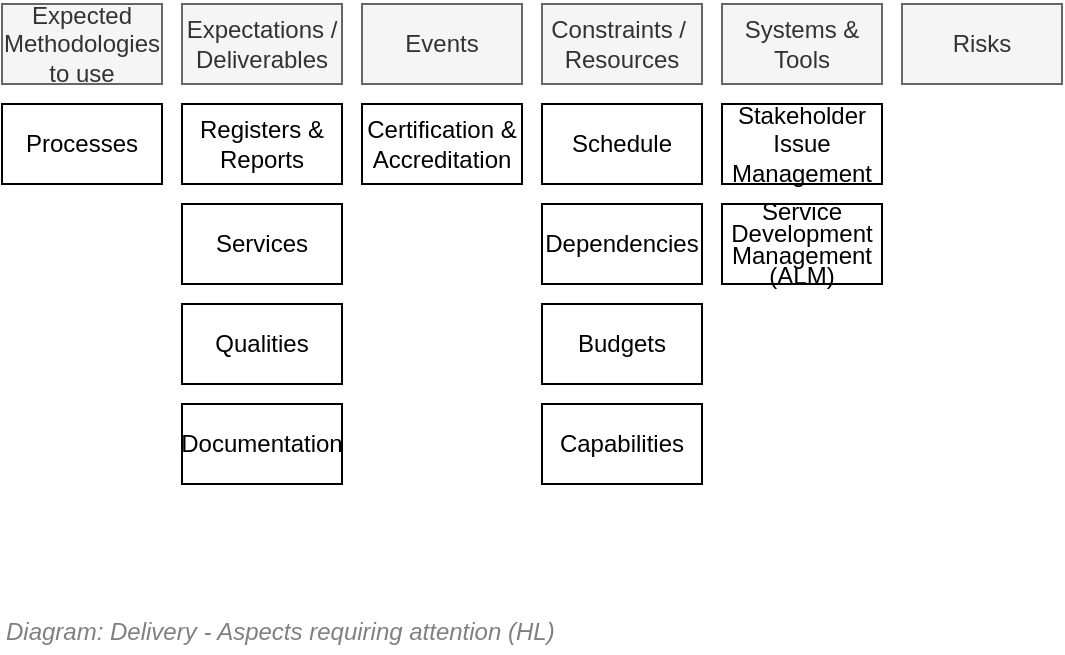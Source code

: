<mxfile compressed="false" version="17.5.0" type="google">
  <diagram id="Ux_qAKnXtM9eznr3yVb0" name="Aspects (HL)">
    <mxGraphModel grid="1" page="1" gridSize="10" guides="1" tooltips="1" connect="1" arrows="1" fold="1" pageScale="1" pageWidth="827" pageHeight="1169" math="0" shadow="0">
      <root>
        <mxCell id="w_mSo7QCuJ4LZL2d0cJ3-0" />
        <mxCell id="w_mSo7QCuJ4LZL2d0cJ3-1" parent="w_mSo7QCuJ4LZL2d0cJ3-0" />
        <mxCell id="w_mSo7QCuJ4LZL2d0cJ3-2" value="Expected Methodologies to use" style="rounded=0;whiteSpace=wrap;html=1;fillColor=#f5f5f5;strokeColor=#666666;fontColor=#333333;" vertex="1" parent="w_mSo7QCuJ4LZL2d0cJ3-1">
          <mxGeometry x="120" y="200" width="80" height="40" as="geometry" />
        </mxCell>
        <mxCell id="w_mSo7QCuJ4LZL2d0cJ3-3" value="Expectations / Deliverables" style="rounded=0;whiteSpace=wrap;html=1;fillColor=#f5f5f5;strokeColor=#666666;fontColor=#333333;" vertex="1" parent="w_mSo7QCuJ4LZL2d0cJ3-1">
          <mxGeometry x="210" y="200" width="80" height="40" as="geometry" />
        </mxCell>
        <mxCell id="w_mSo7QCuJ4LZL2d0cJ3-4" value="Processes" style="rounded=0;whiteSpace=wrap;html=1;" vertex="1" parent="w_mSo7QCuJ4LZL2d0cJ3-1">
          <mxGeometry x="120" y="250" width="80" height="40" as="geometry" />
        </mxCell>
        <mxCell id="w_mSo7QCuJ4LZL2d0cJ3-5" value="Registers &amp;amp; Reports" style="rounded=0;whiteSpace=wrap;html=1;" vertex="1" parent="w_mSo7QCuJ4LZL2d0cJ3-1">
          <mxGeometry x="210" y="250" width="80" height="40" as="geometry" />
        </mxCell>
        <mxCell id="w_mSo7QCuJ4LZL2d0cJ3-6" value="Systems &amp;amp; Tools" style="rounded=0;whiteSpace=wrap;html=1;fillColor=#f5f5f5;strokeColor=#666666;fontColor=#333333;" vertex="1" parent="w_mSo7QCuJ4LZL2d0cJ3-1">
          <mxGeometry x="480" y="200" width="80" height="40" as="geometry" />
        </mxCell>
        <mxCell id="w_mSo7QCuJ4LZL2d0cJ3-7" value="Risks" style="rounded=0;whiteSpace=wrap;html=1;fillColor=#f5f5f5;strokeColor=#666666;fontColor=#333333;" vertex="1" parent="w_mSo7QCuJ4LZL2d0cJ3-1">
          <mxGeometry x="570" y="200" width="80" height="40" as="geometry" />
        </mxCell>
        <mxCell id="w_mSo7QCuJ4LZL2d0cJ3-8" value="Services" style="rounded=0;whiteSpace=wrap;html=1;" vertex="1" parent="w_mSo7QCuJ4LZL2d0cJ3-1">
          <mxGeometry x="210" y="300" width="80" height="40" as="geometry" />
        </mxCell>
        <mxCell id="w_mSo7QCuJ4LZL2d0cJ3-9" value="Events" style="rounded=0;whiteSpace=wrap;html=1;fillColor=#f5f5f5;strokeColor=#666666;fontColor=#333333;" vertex="1" parent="w_mSo7QCuJ4LZL2d0cJ3-1">
          <mxGeometry x="300" y="200" width="80" height="40" as="geometry" />
        </mxCell>
        <mxCell id="w_mSo7QCuJ4LZL2d0cJ3-10" value="&lt;font style=&quot;font-size: 12px&quot;&gt;Diagram: Delivery - Aspects requiring attention (HL)&lt;/font&gt;" style="text;strokeColor=none;fillColor=none;html=1;fontSize=24;fontStyle=2;verticalAlign=middle;align=left;shadow=0;glass=0;comic=0;opacity=30;fontColor=#808080;" vertex="1" parent="w_mSo7QCuJ4LZL2d0cJ3-1">
          <mxGeometry x="120" y="500" width="520" height="20" as="geometry" />
        </mxCell>
        <mxCell id="w_mSo7QCuJ4LZL2d0cJ3-11" value="Constraints /&amp;nbsp;&lt;br&gt;Resources" style="rounded=0;whiteSpace=wrap;html=1;fillColor=#f5f5f5;strokeColor=#666666;fontColor=#333333;" vertex="1" parent="w_mSo7QCuJ4LZL2d0cJ3-1">
          <mxGeometry x="390" y="200" width="80" height="40" as="geometry" />
        </mxCell>
        <mxCell id="w_mSo7QCuJ4LZL2d0cJ3-12" value="Budgets" style="rounded=0;whiteSpace=wrap;html=1;" vertex="1" parent="w_mSo7QCuJ4LZL2d0cJ3-1">
          <mxGeometry x="390" y="350" width="80" height="40" as="geometry" />
        </mxCell>
        <mxCell id="w_mSo7QCuJ4LZL2d0cJ3-13" value="Schedule" style="rounded=0;whiteSpace=wrap;html=1;" vertex="1" parent="w_mSo7QCuJ4LZL2d0cJ3-1">
          <mxGeometry x="390" y="250" width="80" height="40" as="geometry" />
        </mxCell>
        <mxCell id="w_mSo7QCuJ4LZL2d0cJ3-14" value="Capabilities" style="rounded=0;whiteSpace=wrap;html=1;" vertex="1" parent="w_mSo7QCuJ4LZL2d0cJ3-1">
          <mxGeometry x="390" y="400" width="80" height="40" as="geometry" />
        </mxCell>
        <mxCell id="w_mSo7QCuJ4LZL2d0cJ3-15" value="&lt;p style=&quot;line-height: 90%&quot;&gt;Service Development Management (ALM)&lt;/p&gt;" style="rounded=0;whiteSpace=wrap;html=1;" vertex="1" parent="w_mSo7QCuJ4LZL2d0cJ3-1">
          <mxGeometry x="480" y="300" width="80" height="40" as="geometry" />
        </mxCell>
        <mxCell id="w_mSo7QCuJ4LZL2d0cJ3-16" value="Stakeholder Issue Management" style="rounded=0;whiteSpace=wrap;html=1;" vertex="1" parent="w_mSo7QCuJ4LZL2d0cJ3-1">
          <mxGeometry x="480" y="250" width="80" height="40" as="geometry" />
        </mxCell>
        <mxCell id="w_mSo7QCuJ4LZL2d0cJ3-17" value="Dependencies" style="rounded=0;whiteSpace=wrap;html=1;" vertex="1" parent="w_mSo7QCuJ4LZL2d0cJ3-1">
          <mxGeometry x="390" y="300" width="80" height="40" as="geometry" />
        </mxCell>
        <mxCell id="w_mSo7QCuJ4LZL2d0cJ3-18" value="Certification &amp;amp; Accreditation" style="rounded=0;whiteSpace=wrap;html=1;" vertex="1" parent="w_mSo7QCuJ4LZL2d0cJ3-1">
          <mxGeometry x="300" y="250" width="80" height="40" as="geometry" />
        </mxCell>
        <mxCell id="w_mSo7QCuJ4LZL2d0cJ3-19" value="Documentation" style="rounded=0;whiteSpace=wrap;html=1;" vertex="1" parent="w_mSo7QCuJ4LZL2d0cJ3-1">
          <mxGeometry x="210" y="400" width="80" height="40" as="geometry" />
        </mxCell>
        <mxCell id="w_mSo7QCuJ4LZL2d0cJ3-21" value="Qualities" style="rounded=0;whiteSpace=wrap;html=1;" vertex="1" parent="w_mSo7QCuJ4LZL2d0cJ3-1">
          <mxGeometry x="210" y="350" width="80" height="40" as="geometry" />
        </mxCell>
      </root>
    </mxGraphModel>
  </diagram>
</mxfile>
